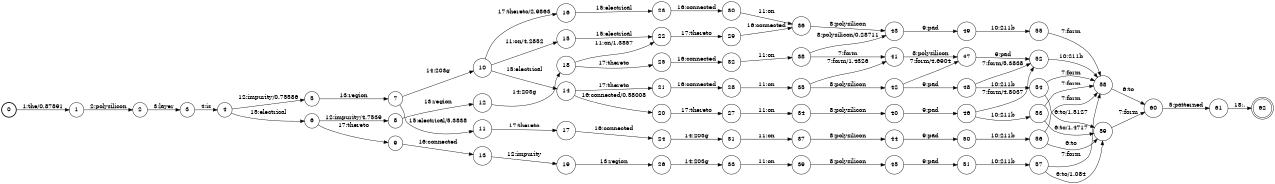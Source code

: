 digraph FST {
rankdir = LR;
size = "8.5,11";
label = "";
center = 1;
orientation = Portrait;
ranksep = "0.4";
nodesep = "0.25";
0 [label = "0", shape = circle, style = bold, fontsize = 14]
	0 -> 1 [label = "1:the/0.87891", fontsize = 14];
1 [label = "1", shape = circle, style = solid, fontsize = 14]
	1 -> 2 [label = "2:polysilicon", fontsize = 14];
2 [label = "2", shape = circle, style = solid, fontsize = 14]
	2 -> 3 [label = "3:layer", fontsize = 14];
3 [label = "3", shape = circle, style = solid, fontsize = 14]
	3 -> 4 [label = "4:is", fontsize = 14];
4 [label = "4", shape = circle, style = solid, fontsize = 14]
	4 -> 5 [label = "12:impurity/0.75586", fontsize = 14];
	4 -> 6 [label = "15:electrical", fontsize = 14];
5 [label = "5", shape = circle, style = solid, fontsize = 14]
	5 -> 7 [label = "13:region", fontsize = 14];
6 [label = "6", shape = circle, style = solid, fontsize = 14]
	6 -> 8 [label = "12:impurity/4.7539", fontsize = 14];
	6 -> 9 [label = "17:thereto", fontsize = 14];
7 [label = "7", shape = circle, style = solid, fontsize = 14]
	7 -> 10 [label = "14:203g", fontsize = 14];
	7 -> 11 [label = "15:electrical/5.3838", fontsize = 14];
8 [label = "8", shape = circle, style = solid, fontsize = 14]
	8 -> 12 [label = "13:region", fontsize = 14];
9 [label = "9", shape = circle, style = solid, fontsize = 14]
	9 -> 13 [label = "16:connected", fontsize = 14];
10 [label = "10", shape = circle, style = solid, fontsize = 14]
	10 -> 15 [label = "11:on/4.2852", fontsize = 14];
	10 -> 14 [label = "15:electrical", fontsize = 14];
	10 -> 16 [label = "17:thereto/2.9863", fontsize = 14];
11 [label = "11", shape = circle, style = solid, fontsize = 14]
	11 -> 17 [label = "17:thereto", fontsize = 14];
12 [label = "12", shape = circle, style = solid, fontsize = 14]
	12 -> 18 [label = "14:203g", fontsize = 14];
13 [label = "13", shape = circle, style = solid, fontsize = 14]
	13 -> 19 [label = "12:impurity", fontsize = 14];
14 [label = "14", shape = circle, style = solid, fontsize = 14]
	14 -> 20 [label = "16:connected/0.58008", fontsize = 14];
	14 -> 21 [label = "17:thereto", fontsize = 14];
15 [label = "15", shape = circle, style = solid, fontsize = 14]
	15 -> 22 [label = "15:electrical", fontsize = 14];
16 [label = "16", shape = circle, style = solid, fontsize = 14]
	16 -> 23 [label = "15:electrical", fontsize = 14];
17 [label = "17", shape = circle, style = solid, fontsize = 14]
	17 -> 24 [label = "16:connected", fontsize = 14];
18 [label = "18", shape = circle, style = solid, fontsize = 14]
	18 -> 22 [label = "11:on/1.3857", fontsize = 14];
	18 -> 25 [label = "17:thereto", fontsize = 14];
19 [label = "19", shape = circle, style = solid, fontsize = 14]
	19 -> 26 [label = "13:region", fontsize = 14];
20 [label = "20", shape = circle, style = solid, fontsize = 14]
	20 -> 27 [label = "17:thereto", fontsize = 14];
21 [label = "21", shape = circle, style = solid, fontsize = 14]
	21 -> 28 [label = "16:connected", fontsize = 14];
22 [label = "22", shape = circle, style = solid, fontsize = 14]
	22 -> 29 [label = "17:thereto", fontsize = 14];
23 [label = "23", shape = circle, style = solid, fontsize = 14]
	23 -> 30 [label = "16:connected", fontsize = 14];
24 [label = "24", shape = circle, style = solid, fontsize = 14]
	24 -> 31 [label = "14:203g", fontsize = 14];
25 [label = "25", shape = circle, style = solid, fontsize = 14]
	25 -> 32 [label = "16:connected", fontsize = 14];
26 [label = "26", shape = circle, style = solid, fontsize = 14]
	26 -> 33 [label = "14:203g", fontsize = 14];
27 [label = "27", shape = circle, style = solid, fontsize = 14]
	27 -> 34 [label = "11:on", fontsize = 14];
28 [label = "28", shape = circle, style = solid, fontsize = 14]
	28 -> 35 [label = "11:on", fontsize = 14];
29 [label = "29", shape = circle, style = solid, fontsize = 14]
	29 -> 36 [label = "16:connected", fontsize = 14];
30 [label = "30", shape = circle, style = solid, fontsize = 14]
	30 -> 36 [label = "11:on", fontsize = 14];
31 [label = "31", shape = circle, style = solid, fontsize = 14]
	31 -> 37 [label = "11:on", fontsize = 14];
32 [label = "32", shape = circle, style = solid, fontsize = 14]
	32 -> 38 [label = "11:on", fontsize = 14];
33 [label = "33", shape = circle, style = solid, fontsize = 14]
	33 -> 39 [label = "11:on", fontsize = 14];
34 [label = "34", shape = circle, style = solid, fontsize = 14]
	34 -> 40 [label = "8:polysilicon", fontsize = 14];
35 [label = "35", shape = circle, style = solid, fontsize = 14]
	35 -> 42 [label = "8:polysilicon", fontsize = 14];
	35 -> 41 [label = "7:form/1.4326", fontsize = 14];
36 [label = "36", shape = circle, style = solid, fontsize = 14]
	36 -> 43 [label = "8:polysilicon", fontsize = 14];
37 [label = "37", shape = circle, style = solid, fontsize = 14]
	37 -> 44 [label = "8:polysilicon", fontsize = 14];
38 [label = "38", shape = circle, style = solid, fontsize = 14]
	38 -> 43 [label = "8:polysilicon/0.28711", fontsize = 14];
	38 -> 41 [label = "7:form", fontsize = 14];
39 [label = "39", shape = circle, style = solid, fontsize = 14]
	39 -> 45 [label = "8:polysilicon", fontsize = 14];
40 [label = "40", shape = circle, style = solid, fontsize = 14]
	40 -> 46 [label = "9:pad", fontsize = 14];
41 [label = "41", shape = circle, style = solid, fontsize = 14]
	41 -> 47 [label = "8:polysilicon", fontsize = 14];
42 [label = "42", shape = circle, style = solid, fontsize = 14]
	42 -> 47 [label = "7:form/4.6904", fontsize = 14];
	42 -> 48 [label = "9:pad", fontsize = 14];
43 [label = "43", shape = circle, style = solid, fontsize = 14]
	43 -> 49 [label = "9:pad", fontsize = 14];
44 [label = "44", shape = circle, style = solid, fontsize = 14]
	44 -> 50 [label = "9:pad", fontsize = 14];
45 [label = "45", shape = circle, style = solid, fontsize = 14]
	45 -> 51 [label = "9:pad", fontsize = 14];
46 [label = "46", shape = circle, style = solid, fontsize = 14]
	46 -> 52 [label = "7:form/4.8037", fontsize = 14];
	46 -> 53 [label = "10:211b", fontsize = 14];
47 [label = "47", shape = circle, style = solid, fontsize = 14]
	47 -> 52 [label = "9:pad", fontsize = 14];
48 [label = "48", shape = circle, style = solid, fontsize = 14]
	48 -> 52 [label = "7:form/5.3838", fontsize = 14];
	48 -> 54 [label = "10:211b", fontsize = 14];
49 [label = "49", shape = circle, style = solid, fontsize = 14]
	49 -> 55 [label = "10:211b", fontsize = 14];
50 [label = "50", shape = circle, style = solid, fontsize = 14]
	50 -> 56 [label = "10:211b", fontsize = 14];
51 [label = "51", shape = circle, style = solid, fontsize = 14]
	51 -> 57 [label = "10:211b", fontsize = 14];
52 [label = "52", shape = circle, style = solid, fontsize = 14]
	52 -> 58 [label = "10:211b", fontsize = 14];
53 [label = "53", shape = circle, style = solid, fontsize = 14]
	53 -> 59 [label = "6:to/1.4717", fontsize = 14];
	53 -> 58 [label = "7:form", fontsize = 14];
54 [label = "54", shape = circle, style = solid, fontsize = 14]
	54 -> 59 [label = "6:to/1.5127", fontsize = 14];
	54 -> 58 [label = "7:form", fontsize = 14];
55 [label = "55", shape = circle, style = solid, fontsize = 14]
	55 -> 58 [label = "7:form", fontsize = 14];
56 [label = "56", shape = circle, style = solid, fontsize = 14]
	56 -> 59 [label = "6:to", fontsize = 14];
	56 -> 58 [label = "7:form", fontsize = 14];
57 [label = "57", shape = circle, style = solid, fontsize = 14]
	57 -> 59 [label = "6:to/1.084", fontsize = 14];
	57 -> 58 [label = "7:form", fontsize = 14];
58 [label = "58", shape = circle, style = solid, fontsize = 14]
	58 -> 60 [label = "6:to", fontsize = 14];
59 [label = "59", shape = circle, style = solid, fontsize = 14]
	59 -> 60 [label = "7:form", fontsize = 14];
60 [label = "60", shape = circle, style = solid, fontsize = 14]
	60 -> 61 [label = "5:patterned", fontsize = 14];
61 [label = "61", shape = circle, style = solid, fontsize = 14]
	61 -> 62 [label = "18:.", fontsize = 14];
62 [label = "62", shape = doublecircle, style = solid, fontsize = 14]
}
